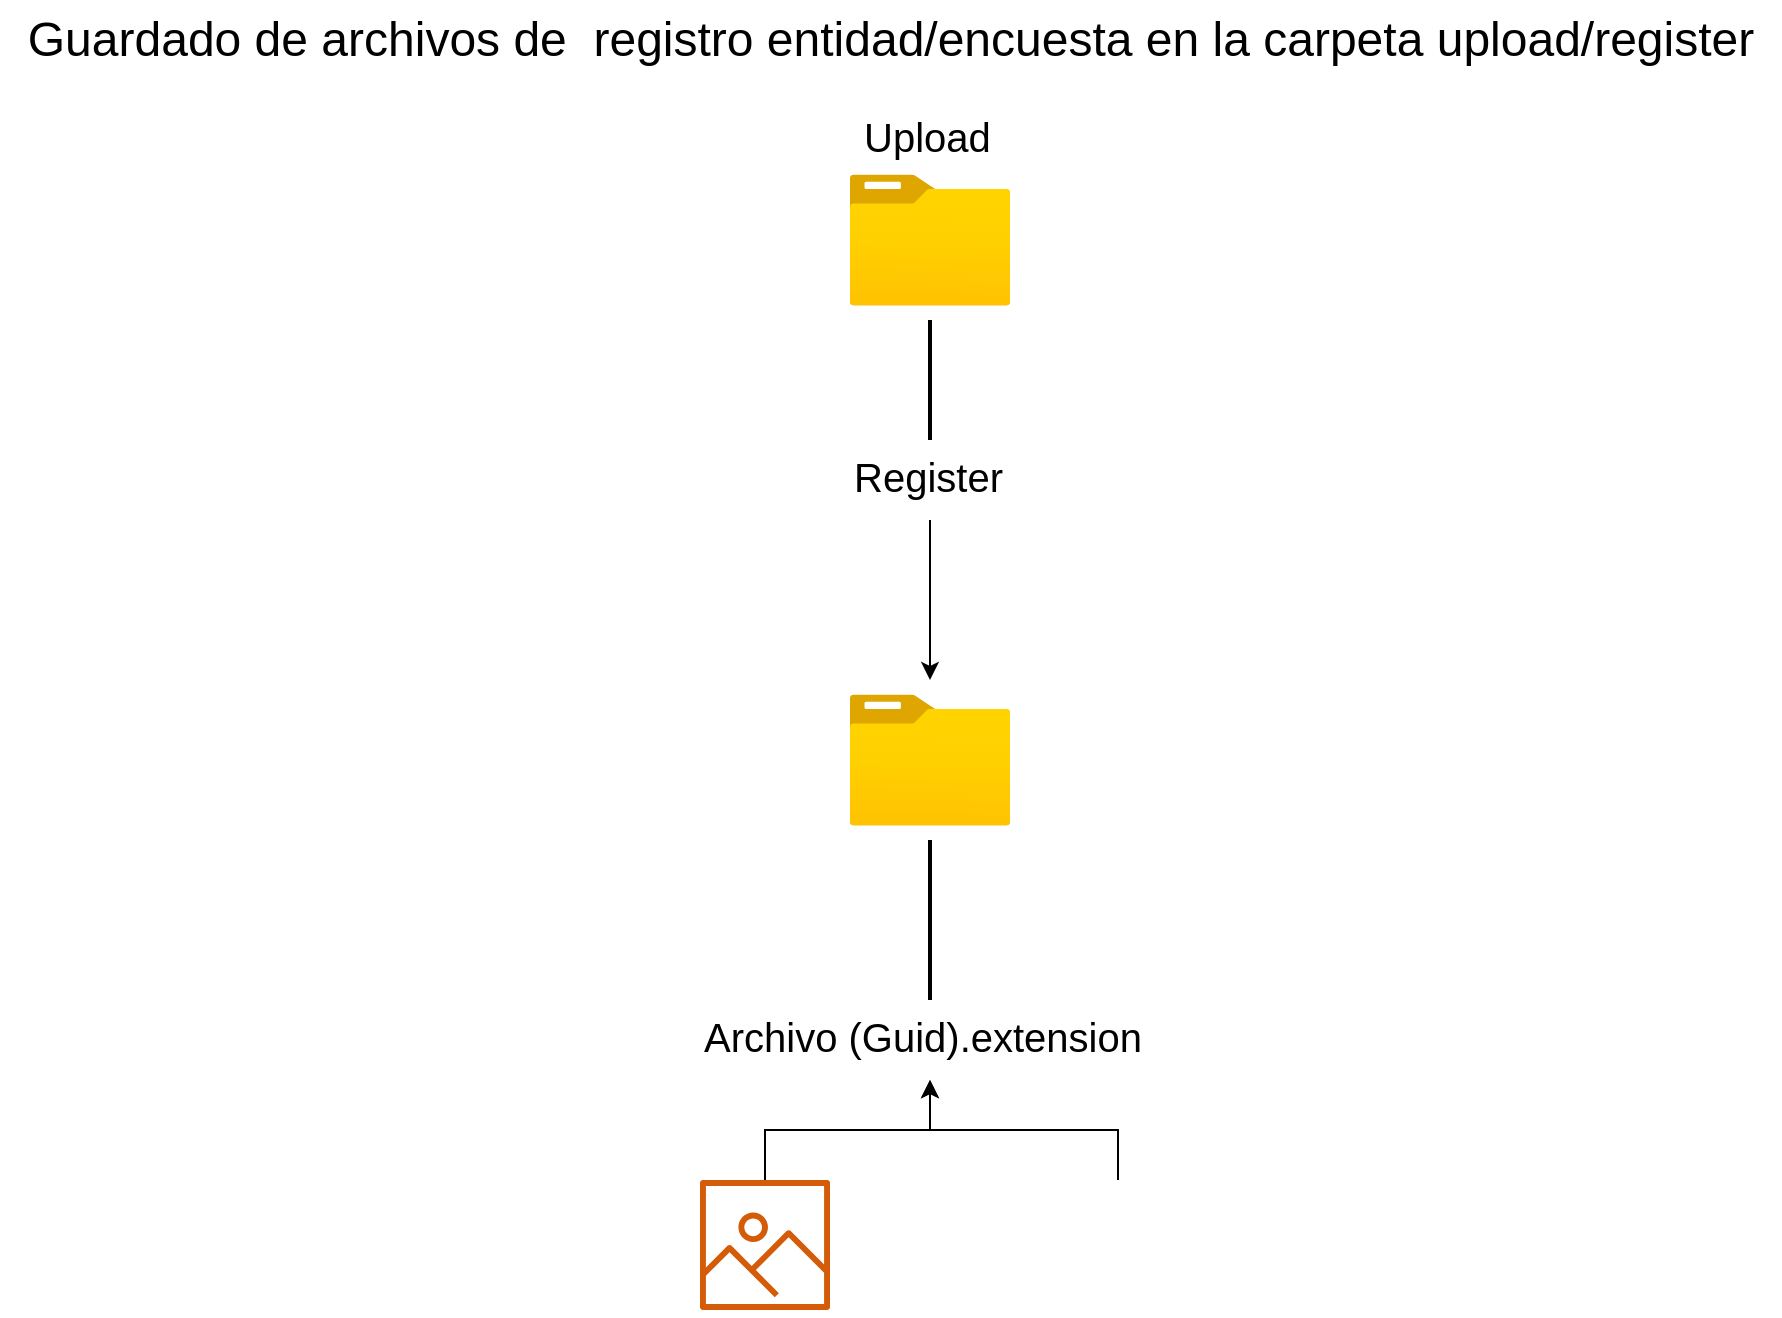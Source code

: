 <mxfile version="21.6.9" type="github">
  <diagram name="Page-1" id="55a83fd1-7818-8e21-69c5-c3457e3827bb">
    <mxGraphModel dx="1500" dy="796" grid="1" gridSize="10" guides="1" tooltips="1" connect="1" arrows="1" fold="1" page="1" pageScale="1" pageWidth="1100" pageHeight="850" background="none" math="0" shadow="0">
      <root>
        <mxCell id="0" />
        <mxCell id="1" parent="0" />
        <mxCell id="69ecfefc5c41e42c-18" style="edgeStyle=none;rounded=0;html=1;labelBackgroundColor=none;endArrow=none;strokeWidth=2;fontFamily=Verdana;fontSize=22;exitX=0.5;exitY=0;exitDx=0;exitDy=0;" parent="1" source="IQw8jnEjvqHPAge0D9aP-7" target="69ecfefc5c41e42c-3" edge="1">
          <mxGeometry relative="1" as="geometry" />
        </mxCell>
        <mxCell id="IQw8jnEjvqHPAge0D9aP-10" value="" style="edgeStyle=orthogonalEdgeStyle;rounded=0;orthogonalLoop=1;jettySize=auto;html=1;" edge="1" parent="1" source="69ecfefc5c41e42c-1" target="IQw8jnEjvqHPAge0D9aP-7">
          <mxGeometry relative="1" as="geometry" />
        </mxCell>
        <mxCell id="69ecfefc5c41e42c-1" value="" style="html=1;labelBackgroundColor=#ffffff;image=img/lib/clip_art/networking/Wireless_Router_128x128.png;rounded=1;shadow=0;comic=0;strokeWidth=2;fontSize=12;sketch=0;outlineConnect=0;fontColor=#232F3E;gradientColor=none;fillColor=#D45B07;strokeColor=none;dashed=0;verticalLabelPosition=bottom;verticalAlign=top;fontStyle=0;aspect=fixed;pointerEvents=1;shape=mxgraph.aws4.container_registry_image;" parent="1" vertex="1">
          <mxGeometry x="415" y="610" width="65" height="65" as="geometry" />
        </mxCell>
        <mxCell id="69ecfefc5c41e42c-2" value="" style="html=1;labelBackgroundColor=default;image=img/lib/azure2/general/Folder_Blank.svg;rounded=1;shadow=0;comic=0;strokeWidth=2;fontSize=12;labelPosition=center;verticalLabelPosition=bottom;align=center;verticalAlign=top;shape=image;aspect=fixed;points=[];" parent="1" vertex="1">
          <mxGeometry x="490" y="100" width="80" height="80" as="geometry" />
        </mxCell>
        <mxCell id="69ecfefc5c41e42c-19" style="edgeStyle=none;rounded=0;html=1;labelBackgroundColor=none;endArrow=none;strokeWidth=2;fontFamily=Verdana;fontSize=22;exitX=0.5;exitY=0;exitDx=0;exitDy=0;" parent="1" source="IQw8jnEjvqHPAge0D9aP-3" target="69ecfefc5c41e42c-2" edge="1">
          <mxGeometry relative="1" as="geometry">
            <mxPoint x="600" y="250" as="sourcePoint" />
          </mxGeometry>
        </mxCell>
        <mxCell id="69ecfefc5c41e42c-3" value="" style="html=1;labelBackgroundColor=default;image=img/lib/azure2/general/Folder_Blank.svg;rounded=1;shadow=0;comic=0;strokeWidth=2;fontSize=12;labelPosition=right;verticalLabelPosition=bottom;align=center;verticalAlign=top;shape=image;aspect=fixed;points=[];" parent="1" vertex="1">
          <mxGeometry x="490" y="360" width="80" height="80" as="geometry" />
        </mxCell>
        <mxCell id="IQw8jnEjvqHPAge0D9aP-2" value="&lt;font style=&quot;font-size: 24px;&quot;&gt;Guardado de archivos de&amp;nbsp; registro entidad/encuesta en la carpeta upload/register&lt;/font&gt;" style="text;html=1;align=center;verticalAlign=middle;resizable=0;points=[];autosize=1;strokeColor=none;fillColor=none;" vertex="1" parent="1">
          <mxGeometry x="65" y="20" width="890" height="40" as="geometry" />
        </mxCell>
        <mxCell id="IQw8jnEjvqHPAge0D9aP-5" style="edgeStyle=orthogonalEdgeStyle;rounded=0;orthogonalLoop=1;jettySize=auto;html=1;exitX=0.5;exitY=1;exitDx=0;exitDy=0;entryX=0.5;entryY=0;entryDx=0;entryDy=0;" edge="1" parent="1" source="IQw8jnEjvqHPAge0D9aP-3" target="69ecfefc5c41e42c-3">
          <mxGeometry relative="1" as="geometry" />
        </mxCell>
        <mxCell id="IQw8jnEjvqHPAge0D9aP-3" value="Register" style="text;whiteSpace=wrap;fontSize=20;" vertex="1" parent="1">
          <mxGeometry x="490" y="240" width="80" height="40" as="geometry" />
        </mxCell>
        <mxCell id="IQw8jnEjvqHPAge0D9aP-4" value="Upload" style="text;whiteSpace=wrap;fontSize=20;" vertex="1" parent="1">
          <mxGeometry x="495" y="70" width="70" height="40" as="geometry" />
        </mxCell>
        <mxCell id="IQw8jnEjvqHPAge0D9aP-7" value="Archivo (Guid).extension" style="text;whiteSpace=wrap;fontSize=20;" vertex="1" parent="1">
          <mxGeometry x="415" y="520" width="230" height="40" as="geometry" />
        </mxCell>
        <mxCell id="IQw8jnEjvqHPAge0D9aP-9" value="" style="edgeStyle=orthogonalEdgeStyle;rounded=0;orthogonalLoop=1;jettySize=auto;html=1;" edge="1" parent="1" source="IQw8jnEjvqHPAge0D9aP-8" target="IQw8jnEjvqHPAge0D9aP-7">
          <mxGeometry relative="1" as="geometry" />
        </mxCell>
        <mxCell id="IQw8jnEjvqHPAge0D9aP-8" value="" style="shape=image;html=1;verticalAlign=top;verticalLabelPosition=bottom;labelBackgroundColor=#ffffff;imageAspect=0;aspect=fixed;image=https://cdn0.iconfinder.com/data/icons/phosphor-bold-vol-3-1/256/microsoft-word-logo-duotone-128.png" vertex="1" parent="1">
          <mxGeometry x="590" y="610" width="68" height="68" as="geometry" />
        </mxCell>
      </root>
    </mxGraphModel>
  </diagram>
</mxfile>
